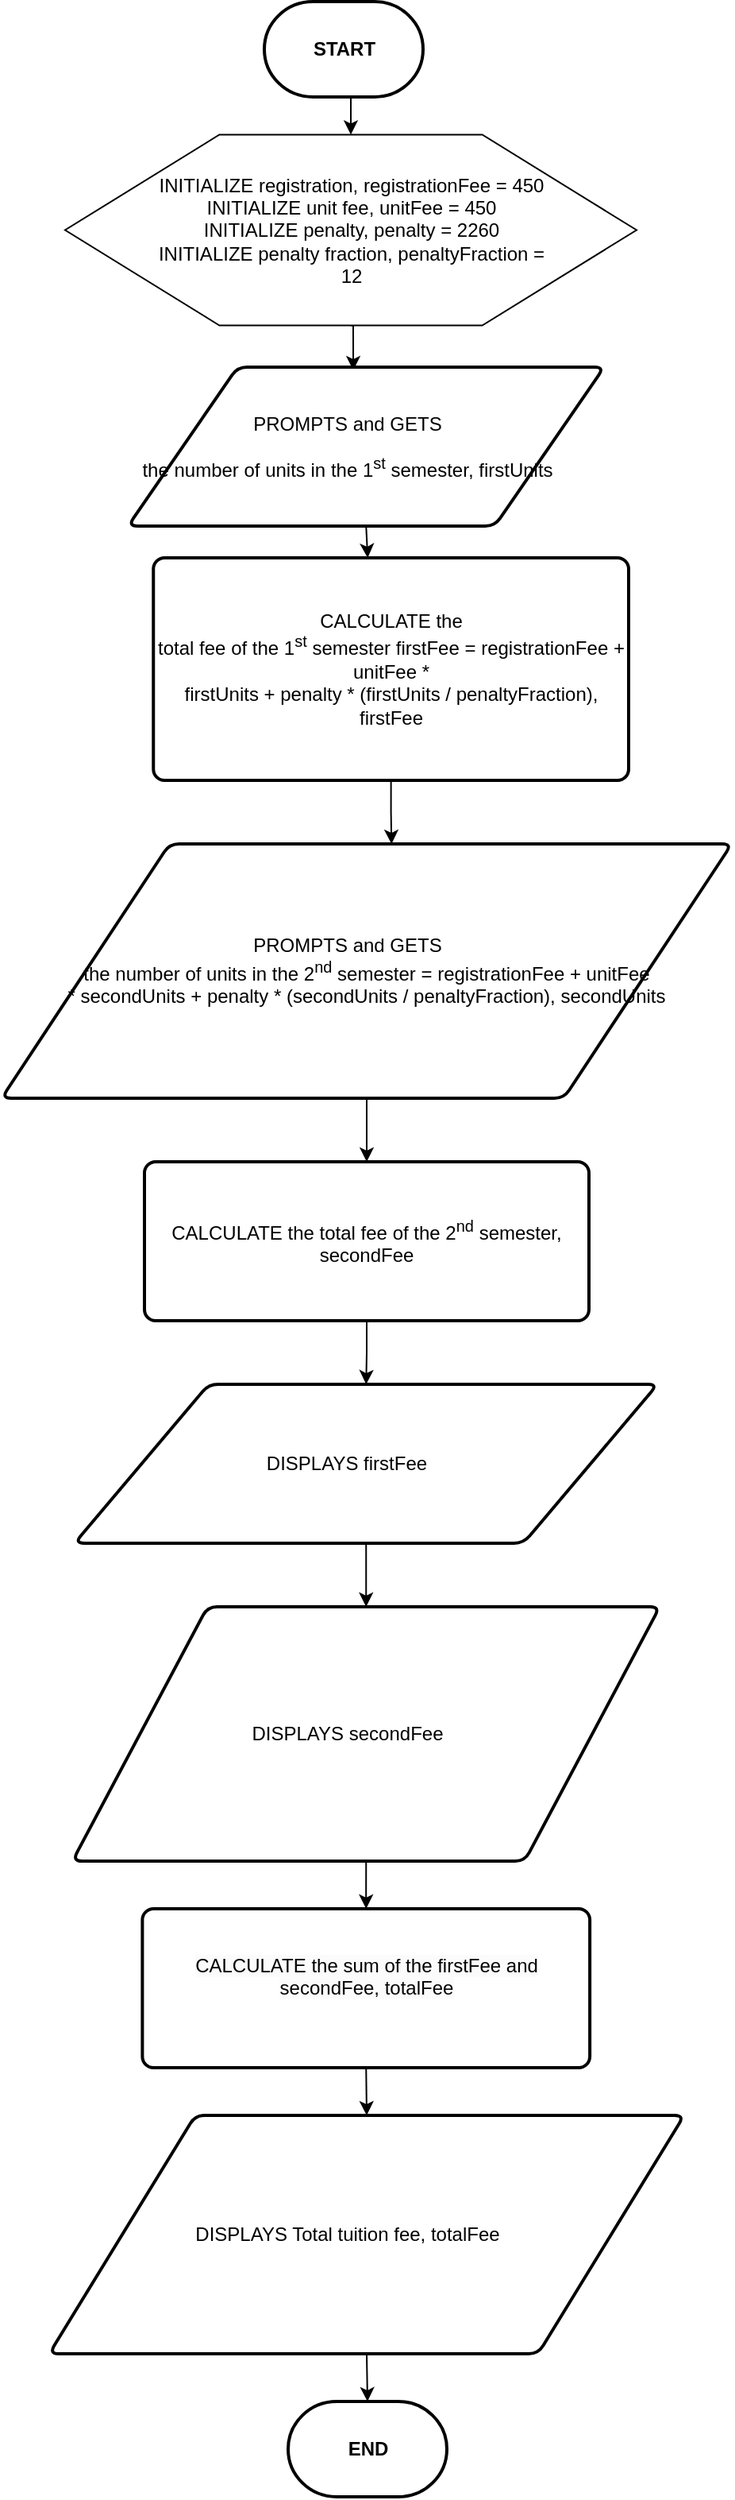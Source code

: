 <mxfile version="21.7.5" type="device" pages="3">
  <diagram name="Page-1" id="TurCp1DOBdtXsJrMf-hN">
    <mxGraphModel dx="1147" dy="1732" grid="1" gridSize="10" guides="1" tooltips="1" connect="1" arrows="1" fold="1" page="1" pageScale="1" pageWidth="850" pageHeight="1100" math="0" shadow="0">
      <root>
        <mxCell id="0" />
        <mxCell id="1" parent="0" />
        <mxCell id="8Dzk1mlNiPDe_cIW5CHu-34" style="edgeStyle=orthogonalEdgeStyle;rounded=0;orthogonalLoop=1;jettySize=auto;html=1;exitX=0.5;exitY=1;exitDx=0;exitDy=0;exitPerimeter=0;entryX=0.5;entryY=0;entryDx=0;entryDy=0;" edge="1" parent="1" source="8Dzk1mlNiPDe_cIW5CHu-1" target="8Dzk1mlNiPDe_cIW5CHu-3">
          <mxGeometry relative="1" as="geometry" />
        </mxCell>
        <mxCell id="8Dzk1mlNiPDe_cIW5CHu-1" value="&lt;b&gt;START&lt;/b&gt;" style="strokeWidth=2;html=1;shape=mxgraph.flowchart.terminator;whiteSpace=wrap;" vertex="1" parent="1">
          <mxGeometry x="375.5" y="-20" width="100" height="60" as="geometry" />
        </mxCell>
        <mxCell id="8Dzk1mlNiPDe_cIW5CHu-2" value="&lt;b&gt;END&lt;/b&gt;" style="strokeWidth=2;html=1;shape=mxgraph.flowchart.terminator;whiteSpace=wrap;" vertex="1" parent="1">
          <mxGeometry x="390.5" y="1490" width="100" height="60" as="geometry" />
        </mxCell>
        <mxCell id="8Dzk1mlNiPDe_cIW5CHu-68" style="edgeStyle=orthogonalEdgeStyle;rounded=0;orthogonalLoop=1;jettySize=auto;html=1;exitX=0.5;exitY=1;exitDx=0;exitDy=0;entryX=0.473;entryY=0.02;entryDx=0;entryDy=0;entryPerimeter=0;" edge="1" parent="1" source="8Dzk1mlNiPDe_cIW5CHu-3" target="8Dzk1mlNiPDe_cIW5CHu-7">
          <mxGeometry relative="1" as="geometry" />
        </mxCell>
        <mxCell id="8Dzk1mlNiPDe_cIW5CHu-3" value="" style="verticalLabelPosition=bottom;verticalAlign=top;html=1;shape=hexagon;perimeter=hexagonPerimeter2;arcSize=6;size=0.27;" vertex="1" parent="1">
          <mxGeometry x="250" y="63.75" width="360" height="120" as="geometry" />
        </mxCell>
        <mxCell id="8Dzk1mlNiPDe_cIW5CHu-40" style="edgeStyle=orthogonalEdgeStyle;rounded=0;orthogonalLoop=1;jettySize=auto;html=1;exitX=0.5;exitY=1;exitDx=0;exitDy=0;entryX=0.5;entryY=0;entryDx=0;entryDy=0;" edge="1" parent="1" source="8Dzk1mlNiPDe_cIW5CHu-7">
          <mxGeometry relative="1" as="geometry">
            <mxPoint x="440.62" y="330" as="targetPoint" />
          </mxGeometry>
        </mxCell>
        <mxCell id="8Dzk1mlNiPDe_cIW5CHu-7" value="&lt;p style=&quot;text-indent: -0.25in;&quot; class=&quot;MsoListParagraph&quot;&gt;&lt;span style=&quot;font-family: &amp;quot;Arial Narrow&amp;quot;, sans-serif;&quot; lang=&quot;EN-US&quot;&gt;&lt;font style=&quot;font-size: 12px;&quot;&gt;PROMPTS and GETS&lt;/font&gt;&lt;/span&gt;&lt;/p&gt;&lt;p style=&quot;text-indent: -0.25in;&quot; class=&quot;MsoListParagraph&quot;&gt;&lt;span style=&quot;font-family: &amp;quot;Arial Narrow&amp;quot;, sans-serif;&quot; lang=&quot;EN-US&quot;&gt;&lt;font style=&quot;font-size: 12px;&quot;&gt;the number of units in the 1&lt;sup style=&quot;&quot;&gt;st&lt;/sup&gt; semester, firstUnits&lt;/font&gt;&lt;/span&gt;&lt;/p&gt;" style="shape=parallelogram;html=1;strokeWidth=2;perimeter=parallelogramPerimeter;whiteSpace=wrap;rounded=1;arcSize=12;size=0.23;" vertex="1" parent="1">
          <mxGeometry x="289.63" y="210" width="300" height="100" as="geometry" />
        </mxCell>
        <mxCell id="8Dzk1mlNiPDe_cIW5CHu-63" style="edgeStyle=orthogonalEdgeStyle;rounded=0;orthogonalLoop=1;jettySize=auto;html=1;exitX=0.5;exitY=1;exitDx=0;exitDy=0;" edge="1" parent="1" source="8Dzk1mlNiPDe_cIW5CHu-9" target="8Dzk1mlNiPDe_cIW5CHu-60">
          <mxGeometry relative="1" as="geometry" />
        </mxCell>
        <mxCell id="8Dzk1mlNiPDe_cIW5CHu-9" value="&lt;p style=&quot;text-indent: -0.25in;&quot; class=&quot;MsoListParagraph&quot;&gt;&lt;span style=&quot;font-family: &amp;quot;Arial Narrow&amp;quot;, sans-serif;&quot; lang=&quot;EN-US&quot;&gt;PROMPTS and GETS&lt;br/&gt;the number of units in the 2&lt;sup&gt;nd&lt;/sup&gt; semester = registrationFee + unitFee&lt;br/&gt;* secondUnits + penalty * (secondUnits / penaltyFraction), secondUnits&lt;/span&gt;&lt;/p&gt;" style="shape=parallelogram;html=1;strokeWidth=2;perimeter=parallelogramPerimeter;whiteSpace=wrap;rounded=1;arcSize=12;size=0.23;" vertex="1" parent="1">
          <mxGeometry x="210" y="510" width="460" height="160" as="geometry" />
        </mxCell>
        <mxCell id="8Dzk1mlNiPDe_cIW5CHu-49" style="edgeStyle=orthogonalEdgeStyle;rounded=0;orthogonalLoop=1;jettySize=auto;html=1;exitX=0.5;exitY=1;exitDx=0;exitDy=0;entryX=0.5;entryY=0;entryDx=0;entryDy=0;" edge="1" parent="1" source="8Dzk1mlNiPDe_cIW5CHu-11" target="8Dzk1mlNiPDe_cIW5CHu-12">
          <mxGeometry relative="1" as="geometry" />
        </mxCell>
        <mxCell id="8Dzk1mlNiPDe_cIW5CHu-11" value="&lt;p style=&quot;text-indent: -0.25in;&quot; class=&quot;MsoListParagraph&quot;&gt;&lt;font face=&quot;Arial Narrow, sans-serif&quot;&gt;DISPLAYS firstFee&lt;/font&gt;&lt;/p&gt;" style="shape=parallelogram;html=1;strokeWidth=2;perimeter=parallelogramPerimeter;whiteSpace=wrap;rounded=1;arcSize=12;size=0.23;" vertex="1" parent="1">
          <mxGeometry x="256" y="850" width="367.25" height="100" as="geometry" />
        </mxCell>
        <mxCell id="8Dzk1mlNiPDe_cIW5CHu-57" style="edgeStyle=orthogonalEdgeStyle;rounded=0;orthogonalLoop=1;jettySize=auto;html=1;exitX=0.5;exitY=1;exitDx=0;exitDy=0;" edge="1" parent="1" source="8Dzk1mlNiPDe_cIW5CHu-12" target="8Dzk1mlNiPDe_cIW5CHu-55">
          <mxGeometry relative="1" as="geometry" />
        </mxCell>
        <mxCell id="8Dzk1mlNiPDe_cIW5CHu-12" value="&lt;p style=&quot;text-indent: -0.25in;&quot; class=&quot;MsoListParagraph&quot;&gt;&lt;font face=&quot;Arial Narrow, sans-serif&quot;&gt;DISPLAYS secondFee&lt;/font&gt;&lt;/p&gt;" style="shape=parallelogram;html=1;strokeWidth=2;perimeter=parallelogramPerimeter;whiteSpace=wrap;rounded=1;arcSize=12;size=0.23;" vertex="1" parent="1">
          <mxGeometry x="254.63" y="990" width="370" height="160" as="geometry" />
        </mxCell>
        <mxCell id="8Dzk1mlNiPDe_cIW5CHu-59" style="edgeStyle=orthogonalEdgeStyle;rounded=0;orthogonalLoop=1;jettySize=auto;html=1;exitX=0.5;exitY=1;exitDx=0;exitDy=0;entryX=0.5;entryY=0;entryDx=0;entryDy=0;entryPerimeter=0;" edge="1" parent="1" source="8Dzk1mlNiPDe_cIW5CHu-14" target="8Dzk1mlNiPDe_cIW5CHu-2">
          <mxGeometry relative="1" as="geometry" />
        </mxCell>
        <mxCell id="8Dzk1mlNiPDe_cIW5CHu-14" value="&lt;p style=&quot;text-indent: -0.25in;&quot; class=&quot;MsoListParagraph&quot;&gt;&lt;font face=&quot;Arial Narrow, sans-serif&quot;&gt;DISPLAYS Total tuition fee, totalFee&lt;/font&gt;&lt;/p&gt;" style="shape=parallelogram;html=1;strokeWidth=2;perimeter=parallelogramPerimeter;whiteSpace=wrap;rounded=1;arcSize=12;size=0.23;" vertex="1" parent="1">
          <mxGeometry x="240" y="1310" width="400" height="150" as="geometry" />
        </mxCell>
        <mxCell id="8Dzk1mlNiPDe_cIW5CHu-15" value="INITIALIZE registration, registrationFee = 450&lt;br&gt;INITIALIZE unit fee, unitFee = 450&lt;br&gt;INITIALIZE penalty, penalty = 2260&lt;br&gt;INITIALIZE penalty fraction, penaltyFraction = 12" style="text;html=1;strokeColor=none;fillColor=none;align=center;verticalAlign=middle;whiteSpace=wrap;rounded=0;" vertex="1" parent="1">
          <mxGeometry x="302.5" y="110" width="255" height="27.5" as="geometry" />
        </mxCell>
        <mxCell id="8Dzk1mlNiPDe_cIW5CHu-58" style="edgeStyle=orthogonalEdgeStyle;rounded=0;orthogonalLoop=1;jettySize=auto;html=1;exitX=0.5;exitY=1;exitDx=0;exitDy=0;entryX=0.5;entryY=0;entryDx=0;entryDy=0;" edge="1" parent="1" source="8Dzk1mlNiPDe_cIW5CHu-55" target="8Dzk1mlNiPDe_cIW5CHu-14">
          <mxGeometry relative="1" as="geometry" />
        </mxCell>
        <mxCell id="8Dzk1mlNiPDe_cIW5CHu-55" value="&#xa;&lt;span style=&quot;color: rgb(0, 0, 0); font-family: &amp;quot;Arial Narrow&amp;quot;, sans-serif; font-size: 12px; font-style: normal; font-variant-ligatures: normal; font-variant-caps: normal; font-weight: 400; letter-spacing: normal; orphans: 2; text-align: center; text-indent: -24px; text-transform: none; widows: 2; word-spacing: 0px; -webkit-text-stroke-width: 0px; background-color: rgb(251, 251, 251); text-decoration-thickness: initial; text-decoration-style: initial; text-decoration-color: initial; float: none; display: inline !important;&quot;&gt;CALCULATE the sum of the firstFee and secondFee, totalFee&lt;/span&gt;&#xa;&#xa;" style="rounded=1;whiteSpace=wrap;html=1;absoluteArcSize=1;arcSize=14;strokeWidth=2;" vertex="1" parent="1">
          <mxGeometry x="298.69" y="1180" width="281.87" height="100" as="geometry" />
        </mxCell>
        <mxCell id="8Dzk1mlNiPDe_cIW5CHu-64" style="edgeStyle=orthogonalEdgeStyle;rounded=0;orthogonalLoop=1;jettySize=auto;html=1;exitX=0.5;exitY=1;exitDx=0;exitDy=0;" edge="1" parent="1" source="8Dzk1mlNiPDe_cIW5CHu-60" target="8Dzk1mlNiPDe_cIW5CHu-11">
          <mxGeometry relative="1" as="geometry" />
        </mxCell>
        <mxCell id="8Dzk1mlNiPDe_cIW5CHu-60" value="CALCULATE the total fee of the 2&lt;sup style=&quot;border-color: var(--border-color); font-family: &amp;quot;Arial Narrow&amp;quot;, sans-serif; text-indent: -24px;&quot;&gt;nd&lt;/sup&gt;&lt;span style=&quot;font-family: &amp;quot;Arial Narrow&amp;quot;, sans-serif; text-indent: -24px;&quot;&gt;&amp;nbsp;semester, secondFee&lt;/span&gt;" style="rounded=1;whiteSpace=wrap;html=1;absoluteArcSize=1;arcSize=14;strokeWidth=2;" vertex="1" parent="1">
          <mxGeometry x="300" y="710" width="280" height="100" as="geometry" />
        </mxCell>
        <mxCell id="8Dzk1mlNiPDe_cIW5CHu-66" style="edgeStyle=orthogonalEdgeStyle;rounded=0;orthogonalLoop=1;jettySize=auto;html=1;exitX=0.5;exitY=1;exitDx=0;exitDy=0;entryX=0.534;entryY=0;entryDx=0;entryDy=0;entryPerimeter=0;" edge="1" parent="1" source="8Dzk1mlNiPDe_cIW5CHu-65" target="8Dzk1mlNiPDe_cIW5CHu-9">
          <mxGeometry relative="1" as="geometry" />
        </mxCell>
        <mxCell id="8Dzk1mlNiPDe_cIW5CHu-65" value="CALCULATE the&lt;br style=&quot;border-color: var(--border-color); font-family: &amp;quot;Arial Narrow&amp;quot;, sans-serif; text-indent: -24px;&quot;&gt;&lt;span style=&quot;font-family: &amp;quot;Arial Narrow&amp;quot;, sans-serif; text-indent: -24px;&quot;&gt;total fee of the 1&lt;/span&gt;&lt;sup style=&quot;border-color: var(--border-color); font-family: &amp;quot;Arial Narrow&amp;quot;, sans-serif; text-indent: -24px;&quot;&gt;st&lt;/sup&gt;&lt;span style=&quot;font-family: &amp;quot;Arial Narrow&amp;quot;, sans-serif; text-indent: -24px;&quot;&gt;&amp;nbsp;semester firstFee = registrationFee + unitFee *&lt;/span&gt;&lt;br style=&quot;border-color: var(--border-color); font-family: &amp;quot;Arial Narrow&amp;quot;, sans-serif; text-indent: -24px;&quot;&gt;&lt;span style=&quot;font-family: &amp;quot;Arial Narrow&amp;quot;, sans-serif; text-indent: -24px;&quot;&gt;firstUnits + penalty * (firstUnits / penaltyFraction), firstFee&lt;/span&gt;" style="rounded=1;whiteSpace=wrap;html=1;absoluteArcSize=1;arcSize=14;strokeWidth=2;" vertex="1" parent="1">
          <mxGeometry x="305.63" y="330" width="299.37" height="140" as="geometry" />
        </mxCell>
      </root>
    </mxGraphModel>
  </diagram>
  <diagram id="PXJzOJjtOFIK2R9iqKRZ" name="Page-2">
    <mxGraphModel dx="350" dy="578" grid="1" gridSize="10" guides="1" tooltips="1" connect="1" arrows="1" fold="1" page="1" pageScale="1" pageWidth="850" pageHeight="1100" math="0" shadow="0">
      <root>
        <mxCell id="0" />
        <mxCell id="1" parent="0" />
        <mxCell id="s5Fgqerv_K0YjQwX8oYS-9" style="edgeStyle=orthogonalEdgeStyle;rounded=0;orthogonalLoop=1;jettySize=auto;html=1;exitX=0.5;exitY=1;exitDx=0;exitDy=0;exitPerimeter=0;" edge="1" parent="1" source="s5Fgqerv_K0YjQwX8oYS-1" target="s5Fgqerv_K0YjQwX8oYS-8">
          <mxGeometry relative="1" as="geometry" />
        </mxCell>
        <mxCell id="s5Fgqerv_K0YjQwX8oYS-1" value="&lt;b&gt;START&lt;br&gt;&lt;/b&gt;" style="strokeWidth=2;html=1;shape=mxgraph.flowchart.terminator;whiteSpace=wrap;" vertex="1" parent="1">
          <mxGeometry x="250" y="90" width="100" height="60" as="geometry" />
        </mxCell>
        <mxCell id="s5Fgqerv_K0YjQwX8oYS-2" value="&lt;b&gt;END&lt;br&gt;&lt;/b&gt;" style="strokeWidth=2;html=1;shape=mxgraph.flowchart.terminator;whiteSpace=wrap;" vertex="1" parent="1">
          <mxGeometry x="250" y="580" width="100" height="60" as="geometry" />
        </mxCell>
        <mxCell id="s5Fgqerv_K0YjQwX8oYS-11" style="edgeStyle=orthogonalEdgeStyle;rounded=0;orthogonalLoop=1;jettySize=auto;html=1;exitX=0.5;exitY=1;exitDx=0;exitDy=0;" edge="1" parent="1" source="s5Fgqerv_K0YjQwX8oYS-4" target="s5Fgqerv_K0YjQwX8oYS-5">
          <mxGeometry relative="1" as="geometry" />
        </mxCell>
        <mxCell id="s5Fgqerv_K0YjQwX8oYS-4" value="&lt;p style=&quot;text-indent: -0.25in;&quot; class=&quot;MsoListParagraph&quot;&gt;&lt;span style=&quot;font-family: &amp;quot;Arial Narrow&amp;quot;, sans-serif;&quot; lang=&quot;EN-US&quot;&gt;GETS the last&lt;br/&gt;two digits from anyNumber, num1, num2&lt;/span&gt;&lt;/p&gt;" style="shape=parallelogram;html=1;strokeWidth=2;perimeter=parallelogramPerimeter;whiteSpace=wrap;rounded=1;arcSize=12;size=0.23;" vertex="1" parent="1">
          <mxGeometry x="165" y="270" width="270" height="60" as="geometry" />
        </mxCell>
        <mxCell id="s5Fgqerv_K0YjQwX8oYS-12" style="edgeStyle=orthogonalEdgeStyle;rounded=0;orthogonalLoop=1;jettySize=auto;html=1;exitX=0.5;exitY=1;exitDx=0;exitDy=0;" edge="1" parent="1" source="s5Fgqerv_K0YjQwX8oYS-5" target="s5Fgqerv_K0YjQwX8oYS-7">
          <mxGeometry relative="1" as="geometry" />
        </mxCell>
        <mxCell id="s5Fgqerv_K0YjQwX8oYS-5" value="&lt;p style=&quot;text-indent: -0.25in; font-size: 11px;&quot; class=&quot;MsoListParagraph&quot;&gt;&lt;span style=&quot;font-family: &amp;quot;Arial Narrow&amp;quot;, sans-serif;&quot; lang=&quot;EN-US&quot;&gt;&lt;span style=&quot;white-space: pre;&quot;&gt;&#x9;&lt;/span&gt;CALCULATE num1 and num2, sum&lt;/span&gt;&lt;/p&gt;" style="rounded=1;whiteSpace=wrap;html=1;absoluteArcSize=1;arcSize=14;strokeWidth=2;" vertex="1" parent="1">
          <mxGeometry x="215" y="360" width="170" height="100" as="geometry" />
        </mxCell>
        <mxCell id="s5Fgqerv_K0YjQwX8oYS-13" style="edgeStyle=orthogonalEdgeStyle;rounded=0;orthogonalLoop=1;jettySize=auto;html=1;exitX=0.5;exitY=1;exitDx=0;exitDy=0;entryX=0.5;entryY=0;entryDx=0;entryDy=0;entryPerimeter=0;" edge="1" parent="1" source="s5Fgqerv_K0YjQwX8oYS-7" target="s5Fgqerv_K0YjQwX8oYS-2">
          <mxGeometry relative="1" as="geometry" />
        </mxCell>
        <mxCell id="s5Fgqerv_K0YjQwX8oYS-7" value="&lt;p style=&quot;text-indent: -0.25in;&quot; class=&quot;MsoListParagraph&quot;&gt;&lt;font face=&quot;Arial Narrow, sans-serif&quot;&gt;DISPLAYS sum&lt;/font&gt;&lt;/p&gt;" style="shape=parallelogram;html=1;strokeWidth=2;perimeter=parallelogramPerimeter;whiteSpace=wrap;rounded=1;arcSize=12;size=0.23;" vertex="1" parent="1">
          <mxGeometry x="165" y="490" width="270" height="60" as="geometry" />
        </mxCell>
        <mxCell id="s5Fgqerv_K0YjQwX8oYS-10" style="edgeStyle=orthogonalEdgeStyle;rounded=0;orthogonalLoop=1;jettySize=auto;html=1;exitX=0.5;exitY=1;exitDx=0;exitDy=0;entryX=0.5;entryY=0;entryDx=0;entryDy=0;" edge="1" parent="1" source="s5Fgqerv_K0YjQwX8oYS-8" target="s5Fgqerv_K0YjQwX8oYS-4">
          <mxGeometry relative="1" as="geometry" />
        </mxCell>
        <mxCell id="s5Fgqerv_K0YjQwX8oYS-8" value="&lt;p style=&quot;text-indent: -0.25in;&quot; class=&quot;MsoListParagraph&quot;&gt;PROMPTS and GETS&lt;br style=&quot;border-color: var(--border-color); font-family: &amp;quot;Arial Narrow&amp;quot;, sans-serif;&quot;&gt;&lt;span style=&quot;font-family: &amp;quot;Arial Narrow&amp;quot;, sans-serif;&quot;&gt;any number, anyNumber&lt;/span&gt;&lt;br&gt;&lt;/p&gt;" style="shape=parallelogram;html=1;strokeWidth=2;perimeter=parallelogramPerimeter;whiteSpace=wrap;rounded=1;arcSize=12;size=0.23;" vertex="1" parent="1">
          <mxGeometry x="165" y="180" width="270" height="60" as="geometry" />
        </mxCell>
      </root>
    </mxGraphModel>
  </diagram>
  <diagram id="G3oZWljq_KudL5GrucEC" name="Page-3">
    <mxGraphModel dx="819" dy="451" grid="1" gridSize="10" guides="1" tooltips="1" connect="1" arrows="1" fold="1" page="1" pageScale="1" pageWidth="850" pageHeight="1100" math="0" shadow="0">
      <root>
        <mxCell id="0" />
        <mxCell id="1" parent="0" />
        <mxCell id="N_GuSySPnStlbb4_uVnF-7" style="edgeStyle=orthogonalEdgeStyle;rounded=0;orthogonalLoop=1;jettySize=auto;html=1;exitX=0.5;exitY=1;exitDx=0;exitDy=0;exitPerimeter=0;" edge="1" parent="1" source="N_GuSySPnStlbb4_uVnF-1" target="N_GuSySPnStlbb4_uVnF-3">
          <mxGeometry relative="1" as="geometry" />
        </mxCell>
        <mxCell id="N_GuSySPnStlbb4_uVnF-1" value="&lt;b&gt;START&lt;br&gt;&lt;/b&gt;" style="strokeWidth=2;html=1;shape=mxgraph.flowchart.terminator;whiteSpace=wrap;" vertex="1" parent="1">
          <mxGeometry x="200" y="70" width="100" height="60" as="geometry" />
        </mxCell>
        <mxCell id="N_GuSySPnStlbb4_uVnF-2" value="&lt;b&gt;END&lt;br&gt;&lt;/b&gt;" style="strokeWidth=2;html=1;shape=mxgraph.flowchart.terminator;whiteSpace=wrap;" vertex="1" parent="1">
          <mxGeometry x="200" y="470" width="100" height="60" as="geometry" />
        </mxCell>
        <mxCell id="N_GuSySPnStlbb4_uVnF-8" style="edgeStyle=orthogonalEdgeStyle;rounded=0;orthogonalLoop=1;jettySize=auto;html=1;exitX=0.5;exitY=1;exitDx=0;exitDy=0;entryX=0.5;entryY=0;entryDx=0;entryDy=0;" edge="1" parent="1" source="N_GuSySPnStlbb4_uVnF-3" target="N_GuSySPnStlbb4_uVnF-4">
          <mxGeometry relative="1" as="geometry" />
        </mxCell>
        <mxCell id="N_GuSySPnStlbb4_uVnF-3" value="&lt;p style=&quot;text-indent: -0.25in;&quot; class=&quot;MsoListParagraph&quot;&gt;&lt;span style=&quot;font-family: &amp;quot;Arial Narrow&amp;quot;, sans-serif;&quot; lang=&quot;EN-US&quot;&gt;PROMPTS and GETS&lt;br&gt;yearly pay, yearlyPay&lt;/span&gt;&lt;/p&gt;" style="shape=parallelogram;html=1;strokeWidth=2;perimeter=parallelogramPerimeter;whiteSpace=wrap;rounded=1;arcSize=12;size=0.23;" vertex="1" parent="1">
          <mxGeometry x="150" y="160" width="200" height="60" as="geometry" />
        </mxCell>
        <mxCell id="N_GuSySPnStlbb4_uVnF-9" style="edgeStyle=orthogonalEdgeStyle;rounded=0;orthogonalLoop=1;jettySize=auto;html=1;" edge="1" parent="1" source="N_GuSySPnStlbb4_uVnF-4" target="N_GuSySPnStlbb4_uVnF-6">
          <mxGeometry relative="1" as="geometry" />
        </mxCell>
        <mxCell id="N_GuSySPnStlbb4_uVnF-4" value="&lt;p style=&quot;text-indent: -0.25in;&quot; class=&quot;MsoListParagraph&quot;&gt;&lt;span style=&quot;font-family: &amp;quot;Arial Narrow&amp;quot;, sans-serif;&quot; lang=&quot;EN-US&quot;&gt;CALCULATE weekly&lt;br&gt;pay by diving yearlyPay by 52, weeklyPay&lt;/span&gt;&lt;/p&gt;" style="rounded=1;whiteSpace=wrap;html=1;absoluteArcSize=1;arcSize=14;strokeWidth=2;" vertex="1" parent="1">
          <mxGeometry x="170" y="250" width="160" height="100" as="geometry" />
        </mxCell>
        <mxCell id="N_GuSySPnStlbb4_uVnF-11" style="edgeStyle=orthogonalEdgeStyle;rounded=0;orthogonalLoop=1;jettySize=auto;html=1;" edge="1" parent="1" source="N_GuSySPnStlbb4_uVnF-6" target="N_GuSySPnStlbb4_uVnF-2">
          <mxGeometry relative="1" as="geometry" />
        </mxCell>
        <mxCell id="N_GuSySPnStlbb4_uVnF-6" value="&lt;p style=&quot;text-indent: -0.25in;&quot; class=&quot;MsoListParagraph&quot;&gt;&lt;font face=&quot;Arial Narrow, sans-serif&quot;&gt;DISPLAYS weeklyPay&lt;/font&gt;&lt;/p&gt;" style="shape=parallelogram;html=1;strokeWidth=2;perimeter=parallelogramPerimeter;whiteSpace=wrap;rounded=1;arcSize=12;size=0.23;" vertex="1" parent="1">
          <mxGeometry x="150" y="380" width="200" height="60" as="geometry" />
        </mxCell>
      </root>
    </mxGraphModel>
  </diagram>
</mxfile>
